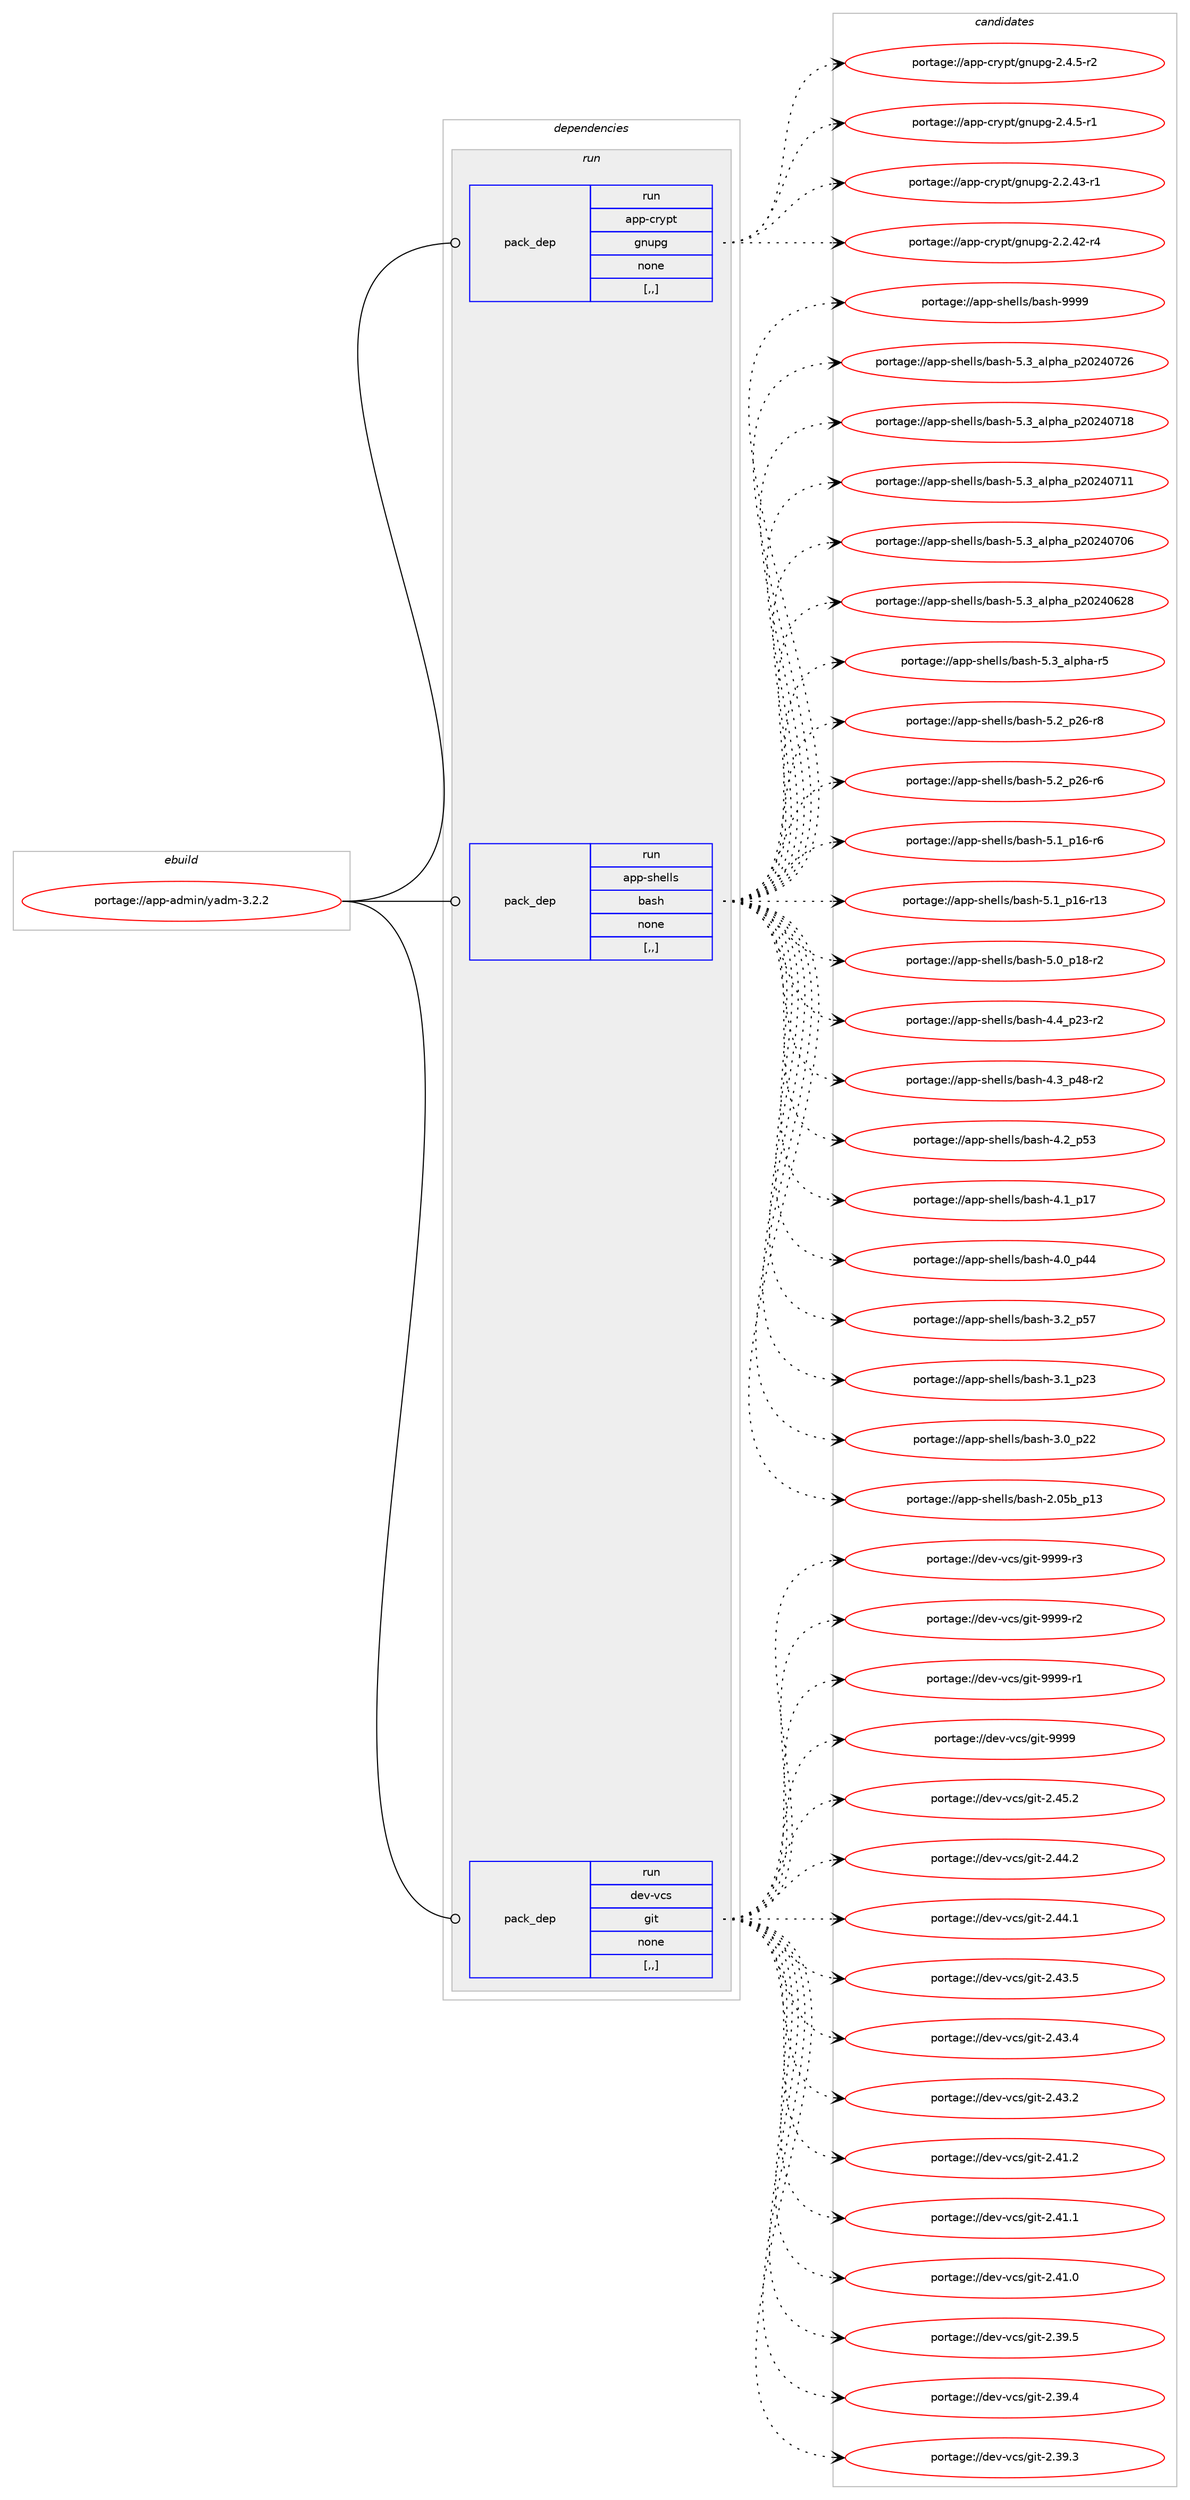 digraph prolog {

# *************
# Graph options
# *************

newrank=true;
concentrate=true;
compound=true;
graph [rankdir=LR,fontname=Helvetica,fontsize=10,ranksep=1.5];#, ranksep=2.5, nodesep=0.2];
edge  [arrowhead=vee];
node  [fontname=Helvetica,fontsize=10];

# **********
# The ebuild
# **********

subgraph cluster_leftcol {
color=gray;
label=<<i>ebuild</i>>;
id [label="portage://app-admin/yadm-3.2.2", color=red, width=4, href="../app-admin/yadm-3.2.2.svg"];
}

# ****************
# The dependencies
# ****************

subgraph cluster_midcol {
color=gray;
label=<<i>dependencies</i>>;
subgraph cluster_compile {
fillcolor="#eeeeee";
style=filled;
label=<<i>compile</i>>;
}
subgraph cluster_compileandrun {
fillcolor="#eeeeee";
style=filled;
label=<<i>compile and run</i>>;
}
subgraph cluster_run {
fillcolor="#eeeeee";
style=filled;
label=<<i>run</i>>;
subgraph pack4278 {
dependency5835 [label=<<TABLE BORDER="0" CELLBORDER="1" CELLSPACING="0" CELLPADDING="4" WIDTH="220"><TR><TD ROWSPAN="6" CELLPADDING="30">pack_dep</TD></TR><TR><TD WIDTH="110">run</TD></TR><TR><TD>app-crypt</TD></TR><TR><TD>gnupg</TD></TR><TR><TD>none</TD></TR><TR><TD>[,,]</TD></TR></TABLE>>, shape=none, color=blue];
}
id:e -> dependency5835:w [weight=20,style="solid",arrowhead="odot"];
subgraph pack4279 {
dependency5836 [label=<<TABLE BORDER="0" CELLBORDER="1" CELLSPACING="0" CELLPADDING="4" WIDTH="220"><TR><TD ROWSPAN="6" CELLPADDING="30">pack_dep</TD></TR><TR><TD WIDTH="110">run</TD></TR><TR><TD>app-shells</TD></TR><TR><TD>bash</TD></TR><TR><TD>none</TD></TR><TR><TD>[,,]</TD></TR></TABLE>>, shape=none, color=blue];
}
id:e -> dependency5836:w [weight=20,style="solid",arrowhead="odot"];
subgraph pack4280 {
dependency5837 [label=<<TABLE BORDER="0" CELLBORDER="1" CELLSPACING="0" CELLPADDING="4" WIDTH="220"><TR><TD ROWSPAN="6" CELLPADDING="30">pack_dep</TD></TR><TR><TD WIDTH="110">run</TD></TR><TR><TD>dev-vcs</TD></TR><TR><TD>git</TD></TR><TR><TD>none</TD></TR><TR><TD>[,,]</TD></TR></TABLE>>, shape=none, color=blue];
}
id:e -> dependency5837:w [weight=20,style="solid",arrowhead="odot"];
}
}

# **************
# The candidates
# **************

subgraph cluster_choices {
rank=same;
color=gray;
label=<<i>candidates</i>>;

subgraph choice4278 {
color=black;
nodesep=1;
choice971121124599114121112116471031101171121034550465246534511450 [label="portage://app-crypt/gnupg-2.4.5-r2", color=red, width=4,href="../app-crypt/gnupg-2.4.5-r2.svg"];
choice971121124599114121112116471031101171121034550465246534511449 [label="portage://app-crypt/gnupg-2.4.5-r1", color=red, width=4,href="../app-crypt/gnupg-2.4.5-r1.svg"];
choice97112112459911412111211647103110117112103455046504652514511449 [label="portage://app-crypt/gnupg-2.2.43-r1", color=red, width=4,href="../app-crypt/gnupg-2.2.43-r1.svg"];
choice97112112459911412111211647103110117112103455046504652504511452 [label="portage://app-crypt/gnupg-2.2.42-r4", color=red, width=4,href="../app-crypt/gnupg-2.2.42-r4.svg"];
dependency5835:e -> choice971121124599114121112116471031101171121034550465246534511450:w [style=dotted,weight="100"];
dependency5835:e -> choice971121124599114121112116471031101171121034550465246534511449:w [style=dotted,weight="100"];
dependency5835:e -> choice97112112459911412111211647103110117112103455046504652514511449:w [style=dotted,weight="100"];
dependency5835:e -> choice97112112459911412111211647103110117112103455046504652504511452:w [style=dotted,weight="100"];
}
subgraph choice4279 {
color=black;
nodesep=1;
choice97112112451151041011081081154798971151044557575757 [label="portage://app-shells/bash-9999", color=red, width=4,href="../app-shells/bash-9999.svg"];
choice971121124511510410110810811547989711510445534651959710811210497951125048505248555054 [label="portage://app-shells/bash-5.3_alpha_p20240726", color=red, width=4,href="../app-shells/bash-5.3_alpha_p20240726.svg"];
choice971121124511510410110810811547989711510445534651959710811210497951125048505248554956 [label="portage://app-shells/bash-5.3_alpha_p20240718", color=red, width=4,href="../app-shells/bash-5.3_alpha_p20240718.svg"];
choice971121124511510410110810811547989711510445534651959710811210497951125048505248554949 [label="portage://app-shells/bash-5.3_alpha_p20240711", color=red, width=4,href="../app-shells/bash-5.3_alpha_p20240711.svg"];
choice971121124511510410110810811547989711510445534651959710811210497951125048505248554854 [label="portage://app-shells/bash-5.3_alpha_p20240706", color=red, width=4,href="../app-shells/bash-5.3_alpha_p20240706.svg"];
choice971121124511510410110810811547989711510445534651959710811210497951125048505248545056 [label="portage://app-shells/bash-5.3_alpha_p20240628", color=red, width=4,href="../app-shells/bash-5.3_alpha_p20240628.svg"];
choice9711211245115104101108108115479897115104455346519597108112104974511453 [label="portage://app-shells/bash-5.3_alpha-r5", color=red, width=4,href="../app-shells/bash-5.3_alpha-r5.svg"];
choice9711211245115104101108108115479897115104455346509511250544511456 [label="portage://app-shells/bash-5.2_p26-r8", color=red, width=4,href="../app-shells/bash-5.2_p26-r8.svg"];
choice9711211245115104101108108115479897115104455346509511250544511454 [label="portage://app-shells/bash-5.2_p26-r6", color=red, width=4,href="../app-shells/bash-5.2_p26-r6.svg"];
choice9711211245115104101108108115479897115104455346499511249544511454 [label="portage://app-shells/bash-5.1_p16-r6", color=red, width=4,href="../app-shells/bash-5.1_p16-r6.svg"];
choice971121124511510410110810811547989711510445534649951124954451144951 [label="portage://app-shells/bash-5.1_p16-r13", color=red, width=4,href="../app-shells/bash-5.1_p16-r13.svg"];
choice9711211245115104101108108115479897115104455346489511249564511450 [label="portage://app-shells/bash-5.0_p18-r2", color=red, width=4,href="../app-shells/bash-5.0_p18-r2.svg"];
choice9711211245115104101108108115479897115104455246529511250514511450 [label="portage://app-shells/bash-4.4_p23-r2", color=red, width=4,href="../app-shells/bash-4.4_p23-r2.svg"];
choice9711211245115104101108108115479897115104455246519511252564511450 [label="portage://app-shells/bash-4.3_p48-r2", color=red, width=4,href="../app-shells/bash-4.3_p48-r2.svg"];
choice971121124511510410110810811547989711510445524650951125351 [label="portage://app-shells/bash-4.2_p53", color=red, width=4,href="../app-shells/bash-4.2_p53.svg"];
choice971121124511510410110810811547989711510445524649951124955 [label="portage://app-shells/bash-4.1_p17", color=red, width=4,href="../app-shells/bash-4.1_p17.svg"];
choice971121124511510410110810811547989711510445524648951125252 [label="portage://app-shells/bash-4.0_p44", color=red, width=4,href="../app-shells/bash-4.0_p44.svg"];
choice971121124511510410110810811547989711510445514650951125355 [label="portage://app-shells/bash-3.2_p57", color=red, width=4,href="../app-shells/bash-3.2_p57.svg"];
choice971121124511510410110810811547989711510445514649951125051 [label="portage://app-shells/bash-3.1_p23", color=red, width=4,href="../app-shells/bash-3.1_p23.svg"];
choice971121124511510410110810811547989711510445514648951125050 [label="portage://app-shells/bash-3.0_p22", color=red, width=4,href="../app-shells/bash-3.0_p22.svg"];
choice9711211245115104101108108115479897115104455046485398951124951 [label="portage://app-shells/bash-2.05b_p13", color=red, width=4,href="../app-shells/bash-2.05b_p13.svg"];
dependency5836:e -> choice97112112451151041011081081154798971151044557575757:w [style=dotted,weight="100"];
dependency5836:e -> choice971121124511510410110810811547989711510445534651959710811210497951125048505248555054:w [style=dotted,weight="100"];
dependency5836:e -> choice971121124511510410110810811547989711510445534651959710811210497951125048505248554956:w [style=dotted,weight="100"];
dependency5836:e -> choice971121124511510410110810811547989711510445534651959710811210497951125048505248554949:w [style=dotted,weight="100"];
dependency5836:e -> choice971121124511510410110810811547989711510445534651959710811210497951125048505248554854:w [style=dotted,weight="100"];
dependency5836:e -> choice971121124511510410110810811547989711510445534651959710811210497951125048505248545056:w [style=dotted,weight="100"];
dependency5836:e -> choice9711211245115104101108108115479897115104455346519597108112104974511453:w [style=dotted,weight="100"];
dependency5836:e -> choice9711211245115104101108108115479897115104455346509511250544511456:w [style=dotted,weight="100"];
dependency5836:e -> choice9711211245115104101108108115479897115104455346509511250544511454:w [style=dotted,weight="100"];
dependency5836:e -> choice9711211245115104101108108115479897115104455346499511249544511454:w [style=dotted,weight="100"];
dependency5836:e -> choice971121124511510410110810811547989711510445534649951124954451144951:w [style=dotted,weight="100"];
dependency5836:e -> choice9711211245115104101108108115479897115104455346489511249564511450:w [style=dotted,weight="100"];
dependency5836:e -> choice9711211245115104101108108115479897115104455246529511250514511450:w [style=dotted,weight="100"];
dependency5836:e -> choice9711211245115104101108108115479897115104455246519511252564511450:w [style=dotted,weight="100"];
dependency5836:e -> choice971121124511510410110810811547989711510445524650951125351:w [style=dotted,weight="100"];
dependency5836:e -> choice971121124511510410110810811547989711510445524649951124955:w [style=dotted,weight="100"];
dependency5836:e -> choice971121124511510410110810811547989711510445524648951125252:w [style=dotted,weight="100"];
dependency5836:e -> choice971121124511510410110810811547989711510445514650951125355:w [style=dotted,weight="100"];
dependency5836:e -> choice971121124511510410110810811547989711510445514649951125051:w [style=dotted,weight="100"];
dependency5836:e -> choice971121124511510410110810811547989711510445514648951125050:w [style=dotted,weight="100"];
dependency5836:e -> choice9711211245115104101108108115479897115104455046485398951124951:w [style=dotted,weight="100"];
}
subgraph choice4280 {
color=black;
nodesep=1;
choice10010111845118991154710310511645575757574511451 [label="portage://dev-vcs/git-9999-r3", color=red, width=4,href="../dev-vcs/git-9999-r3.svg"];
choice10010111845118991154710310511645575757574511450 [label="portage://dev-vcs/git-9999-r2", color=red, width=4,href="../dev-vcs/git-9999-r2.svg"];
choice10010111845118991154710310511645575757574511449 [label="portage://dev-vcs/git-9999-r1", color=red, width=4,href="../dev-vcs/git-9999-r1.svg"];
choice1001011184511899115471031051164557575757 [label="portage://dev-vcs/git-9999", color=red, width=4,href="../dev-vcs/git-9999.svg"];
choice10010111845118991154710310511645504652534650 [label="portage://dev-vcs/git-2.45.2", color=red, width=4,href="../dev-vcs/git-2.45.2.svg"];
choice10010111845118991154710310511645504652524650 [label="portage://dev-vcs/git-2.44.2", color=red, width=4,href="../dev-vcs/git-2.44.2.svg"];
choice10010111845118991154710310511645504652524649 [label="portage://dev-vcs/git-2.44.1", color=red, width=4,href="../dev-vcs/git-2.44.1.svg"];
choice10010111845118991154710310511645504652514653 [label="portage://dev-vcs/git-2.43.5", color=red, width=4,href="../dev-vcs/git-2.43.5.svg"];
choice10010111845118991154710310511645504652514652 [label="portage://dev-vcs/git-2.43.4", color=red, width=4,href="../dev-vcs/git-2.43.4.svg"];
choice10010111845118991154710310511645504652514650 [label="portage://dev-vcs/git-2.43.2", color=red, width=4,href="../dev-vcs/git-2.43.2.svg"];
choice10010111845118991154710310511645504652494650 [label="portage://dev-vcs/git-2.41.2", color=red, width=4,href="../dev-vcs/git-2.41.2.svg"];
choice10010111845118991154710310511645504652494649 [label="portage://dev-vcs/git-2.41.1", color=red, width=4,href="../dev-vcs/git-2.41.1.svg"];
choice10010111845118991154710310511645504652494648 [label="portage://dev-vcs/git-2.41.0", color=red, width=4,href="../dev-vcs/git-2.41.0.svg"];
choice10010111845118991154710310511645504651574653 [label="portage://dev-vcs/git-2.39.5", color=red, width=4,href="../dev-vcs/git-2.39.5.svg"];
choice10010111845118991154710310511645504651574652 [label="portage://dev-vcs/git-2.39.4", color=red, width=4,href="../dev-vcs/git-2.39.4.svg"];
choice10010111845118991154710310511645504651574651 [label="portage://dev-vcs/git-2.39.3", color=red, width=4,href="../dev-vcs/git-2.39.3.svg"];
dependency5837:e -> choice10010111845118991154710310511645575757574511451:w [style=dotted,weight="100"];
dependency5837:e -> choice10010111845118991154710310511645575757574511450:w [style=dotted,weight="100"];
dependency5837:e -> choice10010111845118991154710310511645575757574511449:w [style=dotted,weight="100"];
dependency5837:e -> choice1001011184511899115471031051164557575757:w [style=dotted,weight="100"];
dependency5837:e -> choice10010111845118991154710310511645504652534650:w [style=dotted,weight="100"];
dependency5837:e -> choice10010111845118991154710310511645504652524650:w [style=dotted,weight="100"];
dependency5837:e -> choice10010111845118991154710310511645504652524649:w [style=dotted,weight="100"];
dependency5837:e -> choice10010111845118991154710310511645504652514653:w [style=dotted,weight="100"];
dependency5837:e -> choice10010111845118991154710310511645504652514652:w [style=dotted,weight="100"];
dependency5837:e -> choice10010111845118991154710310511645504652514650:w [style=dotted,weight="100"];
dependency5837:e -> choice10010111845118991154710310511645504652494650:w [style=dotted,weight="100"];
dependency5837:e -> choice10010111845118991154710310511645504652494649:w [style=dotted,weight="100"];
dependency5837:e -> choice10010111845118991154710310511645504652494648:w [style=dotted,weight="100"];
dependency5837:e -> choice10010111845118991154710310511645504651574653:w [style=dotted,weight="100"];
dependency5837:e -> choice10010111845118991154710310511645504651574652:w [style=dotted,weight="100"];
dependency5837:e -> choice10010111845118991154710310511645504651574651:w [style=dotted,weight="100"];
}
}

}
